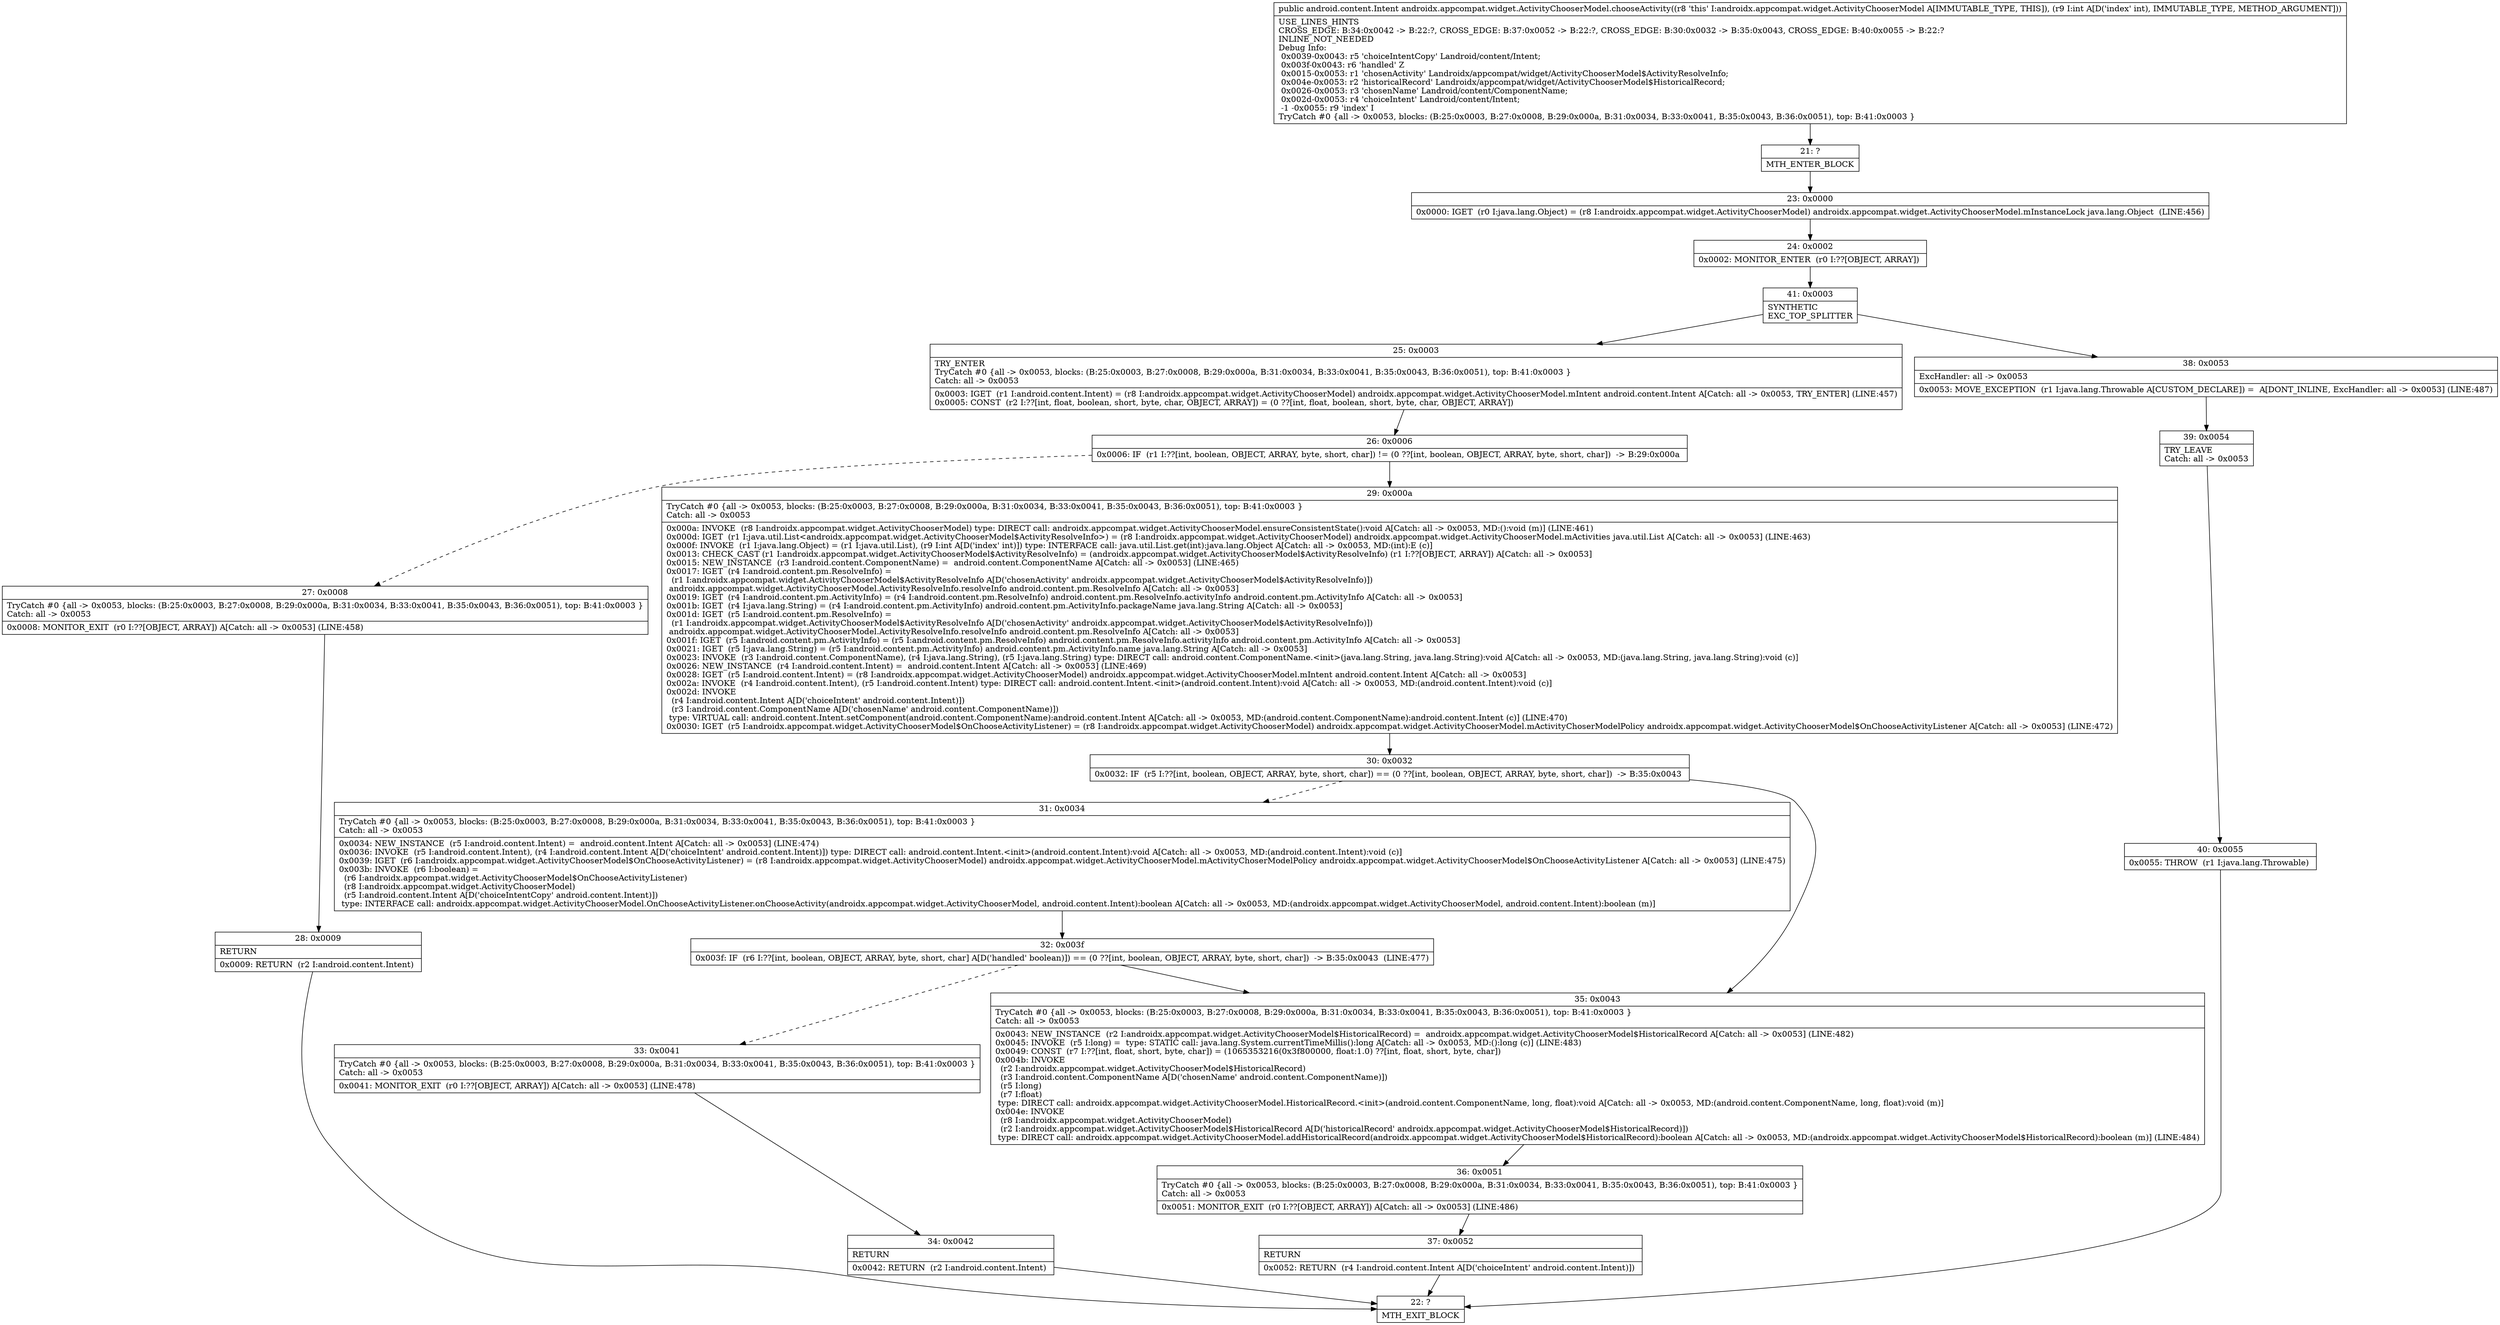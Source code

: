 digraph "CFG forandroidx.appcompat.widget.ActivityChooserModel.chooseActivity(I)Landroid\/content\/Intent;" {
Node_21 [shape=record,label="{21\:\ ?|MTH_ENTER_BLOCK\l}"];
Node_23 [shape=record,label="{23\:\ 0x0000|0x0000: IGET  (r0 I:java.lang.Object) = (r8 I:androidx.appcompat.widget.ActivityChooserModel) androidx.appcompat.widget.ActivityChooserModel.mInstanceLock java.lang.Object  (LINE:456)\l}"];
Node_24 [shape=record,label="{24\:\ 0x0002|0x0002: MONITOR_ENTER  (r0 I:??[OBJECT, ARRAY]) \l}"];
Node_41 [shape=record,label="{41\:\ 0x0003|SYNTHETIC\lEXC_TOP_SPLITTER\l}"];
Node_25 [shape=record,label="{25\:\ 0x0003|TRY_ENTER\lTryCatch #0 \{all \-\> 0x0053, blocks: (B:25:0x0003, B:27:0x0008, B:29:0x000a, B:31:0x0034, B:33:0x0041, B:35:0x0043, B:36:0x0051), top: B:41:0x0003 \}\lCatch: all \-\> 0x0053\l|0x0003: IGET  (r1 I:android.content.Intent) = (r8 I:androidx.appcompat.widget.ActivityChooserModel) androidx.appcompat.widget.ActivityChooserModel.mIntent android.content.Intent A[Catch: all \-\> 0x0053, TRY_ENTER] (LINE:457)\l0x0005: CONST  (r2 I:??[int, float, boolean, short, byte, char, OBJECT, ARRAY]) = (0 ??[int, float, boolean, short, byte, char, OBJECT, ARRAY]) \l}"];
Node_26 [shape=record,label="{26\:\ 0x0006|0x0006: IF  (r1 I:??[int, boolean, OBJECT, ARRAY, byte, short, char]) != (0 ??[int, boolean, OBJECT, ARRAY, byte, short, char])  \-\> B:29:0x000a \l}"];
Node_27 [shape=record,label="{27\:\ 0x0008|TryCatch #0 \{all \-\> 0x0053, blocks: (B:25:0x0003, B:27:0x0008, B:29:0x000a, B:31:0x0034, B:33:0x0041, B:35:0x0043, B:36:0x0051), top: B:41:0x0003 \}\lCatch: all \-\> 0x0053\l|0x0008: MONITOR_EXIT  (r0 I:??[OBJECT, ARRAY]) A[Catch: all \-\> 0x0053] (LINE:458)\l}"];
Node_28 [shape=record,label="{28\:\ 0x0009|RETURN\l|0x0009: RETURN  (r2 I:android.content.Intent) \l}"];
Node_22 [shape=record,label="{22\:\ ?|MTH_EXIT_BLOCK\l}"];
Node_29 [shape=record,label="{29\:\ 0x000a|TryCatch #0 \{all \-\> 0x0053, blocks: (B:25:0x0003, B:27:0x0008, B:29:0x000a, B:31:0x0034, B:33:0x0041, B:35:0x0043, B:36:0x0051), top: B:41:0x0003 \}\lCatch: all \-\> 0x0053\l|0x000a: INVOKE  (r8 I:androidx.appcompat.widget.ActivityChooserModel) type: DIRECT call: androidx.appcompat.widget.ActivityChooserModel.ensureConsistentState():void A[Catch: all \-\> 0x0053, MD:():void (m)] (LINE:461)\l0x000d: IGET  (r1 I:java.util.List\<androidx.appcompat.widget.ActivityChooserModel$ActivityResolveInfo\>) = (r8 I:androidx.appcompat.widget.ActivityChooserModel) androidx.appcompat.widget.ActivityChooserModel.mActivities java.util.List A[Catch: all \-\> 0x0053] (LINE:463)\l0x000f: INVOKE  (r1 I:java.lang.Object) = (r1 I:java.util.List), (r9 I:int A[D('index' int)]) type: INTERFACE call: java.util.List.get(int):java.lang.Object A[Catch: all \-\> 0x0053, MD:(int):E (c)]\l0x0013: CHECK_CAST (r1 I:androidx.appcompat.widget.ActivityChooserModel$ActivityResolveInfo) = (androidx.appcompat.widget.ActivityChooserModel$ActivityResolveInfo) (r1 I:??[OBJECT, ARRAY]) A[Catch: all \-\> 0x0053]\l0x0015: NEW_INSTANCE  (r3 I:android.content.ComponentName) =  android.content.ComponentName A[Catch: all \-\> 0x0053] (LINE:465)\l0x0017: IGET  (r4 I:android.content.pm.ResolveInfo) = \l  (r1 I:androidx.appcompat.widget.ActivityChooserModel$ActivityResolveInfo A[D('chosenActivity' androidx.appcompat.widget.ActivityChooserModel$ActivityResolveInfo)])\l androidx.appcompat.widget.ActivityChooserModel.ActivityResolveInfo.resolveInfo android.content.pm.ResolveInfo A[Catch: all \-\> 0x0053]\l0x0019: IGET  (r4 I:android.content.pm.ActivityInfo) = (r4 I:android.content.pm.ResolveInfo) android.content.pm.ResolveInfo.activityInfo android.content.pm.ActivityInfo A[Catch: all \-\> 0x0053]\l0x001b: IGET  (r4 I:java.lang.String) = (r4 I:android.content.pm.ActivityInfo) android.content.pm.ActivityInfo.packageName java.lang.String A[Catch: all \-\> 0x0053]\l0x001d: IGET  (r5 I:android.content.pm.ResolveInfo) = \l  (r1 I:androidx.appcompat.widget.ActivityChooserModel$ActivityResolveInfo A[D('chosenActivity' androidx.appcompat.widget.ActivityChooserModel$ActivityResolveInfo)])\l androidx.appcompat.widget.ActivityChooserModel.ActivityResolveInfo.resolveInfo android.content.pm.ResolveInfo A[Catch: all \-\> 0x0053]\l0x001f: IGET  (r5 I:android.content.pm.ActivityInfo) = (r5 I:android.content.pm.ResolveInfo) android.content.pm.ResolveInfo.activityInfo android.content.pm.ActivityInfo A[Catch: all \-\> 0x0053]\l0x0021: IGET  (r5 I:java.lang.String) = (r5 I:android.content.pm.ActivityInfo) android.content.pm.ActivityInfo.name java.lang.String A[Catch: all \-\> 0x0053]\l0x0023: INVOKE  (r3 I:android.content.ComponentName), (r4 I:java.lang.String), (r5 I:java.lang.String) type: DIRECT call: android.content.ComponentName.\<init\>(java.lang.String, java.lang.String):void A[Catch: all \-\> 0x0053, MD:(java.lang.String, java.lang.String):void (c)]\l0x0026: NEW_INSTANCE  (r4 I:android.content.Intent) =  android.content.Intent A[Catch: all \-\> 0x0053] (LINE:469)\l0x0028: IGET  (r5 I:android.content.Intent) = (r8 I:androidx.appcompat.widget.ActivityChooserModel) androidx.appcompat.widget.ActivityChooserModel.mIntent android.content.Intent A[Catch: all \-\> 0x0053]\l0x002a: INVOKE  (r4 I:android.content.Intent), (r5 I:android.content.Intent) type: DIRECT call: android.content.Intent.\<init\>(android.content.Intent):void A[Catch: all \-\> 0x0053, MD:(android.content.Intent):void (c)]\l0x002d: INVOKE  \l  (r4 I:android.content.Intent A[D('choiceIntent' android.content.Intent)])\l  (r3 I:android.content.ComponentName A[D('chosenName' android.content.ComponentName)])\l type: VIRTUAL call: android.content.Intent.setComponent(android.content.ComponentName):android.content.Intent A[Catch: all \-\> 0x0053, MD:(android.content.ComponentName):android.content.Intent (c)] (LINE:470)\l0x0030: IGET  (r5 I:androidx.appcompat.widget.ActivityChooserModel$OnChooseActivityListener) = (r8 I:androidx.appcompat.widget.ActivityChooserModel) androidx.appcompat.widget.ActivityChooserModel.mActivityChoserModelPolicy androidx.appcompat.widget.ActivityChooserModel$OnChooseActivityListener A[Catch: all \-\> 0x0053] (LINE:472)\l}"];
Node_30 [shape=record,label="{30\:\ 0x0032|0x0032: IF  (r5 I:??[int, boolean, OBJECT, ARRAY, byte, short, char]) == (0 ??[int, boolean, OBJECT, ARRAY, byte, short, char])  \-\> B:35:0x0043 \l}"];
Node_31 [shape=record,label="{31\:\ 0x0034|TryCatch #0 \{all \-\> 0x0053, blocks: (B:25:0x0003, B:27:0x0008, B:29:0x000a, B:31:0x0034, B:33:0x0041, B:35:0x0043, B:36:0x0051), top: B:41:0x0003 \}\lCatch: all \-\> 0x0053\l|0x0034: NEW_INSTANCE  (r5 I:android.content.Intent) =  android.content.Intent A[Catch: all \-\> 0x0053] (LINE:474)\l0x0036: INVOKE  (r5 I:android.content.Intent), (r4 I:android.content.Intent A[D('choiceIntent' android.content.Intent)]) type: DIRECT call: android.content.Intent.\<init\>(android.content.Intent):void A[Catch: all \-\> 0x0053, MD:(android.content.Intent):void (c)]\l0x0039: IGET  (r6 I:androidx.appcompat.widget.ActivityChooserModel$OnChooseActivityListener) = (r8 I:androidx.appcompat.widget.ActivityChooserModel) androidx.appcompat.widget.ActivityChooserModel.mActivityChoserModelPolicy androidx.appcompat.widget.ActivityChooserModel$OnChooseActivityListener A[Catch: all \-\> 0x0053] (LINE:475)\l0x003b: INVOKE  (r6 I:boolean) = \l  (r6 I:androidx.appcompat.widget.ActivityChooserModel$OnChooseActivityListener)\l  (r8 I:androidx.appcompat.widget.ActivityChooserModel)\l  (r5 I:android.content.Intent A[D('choiceIntentCopy' android.content.Intent)])\l type: INTERFACE call: androidx.appcompat.widget.ActivityChooserModel.OnChooseActivityListener.onChooseActivity(androidx.appcompat.widget.ActivityChooserModel, android.content.Intent):boolean A[Catch: all \-\> 0x0053, MD:(androidx.appcompat.widget.ActivityChooserModel, android.content.Intent):boolean (m)]\l}"];
Node_32 [shape=record,label="{32\:\ 0x003f|0x003f: IF  (r6 I:??[int, boolean, OBJECT, ARRAY, byte, short, char] A[D('handled' boolean)]) == (0 ??[int, boolean, OBJECT, ARRAY, byte, short, char])  \-\> B:35:0x0043  (LINE:477)\l}"];
Node_33 [shape=record,label="{33\:\ 0x0041|TryCatch #0 \{all \-\> 0x0053, blocks: (B:25:0x0003, B:27:0x0008, B:29:0x000a, B:31:0x0034, B:33:0x0041, B:35:0x0043, B:36:0x0051), top: B:41:0x0003 \}\lCatch: all \-\> 0x0053\l|0x0041: MONITOR_EXIT  (r0 I:??[OBJECT, ARRAY]) A[Catch: all \-\> 0x0053] (LINE:478)\l}"];
Node_34 [shape=record,label="{34\:\ 0x0042|RETURN\l|0x0042: RETURN  (r2 I:android.content.Intent) \l}"];
Node_35 [shape=record,label="{35\:\ 0x0043|TryCatch #0 \{all \-\> 0x0053, blocks: (B:25:0x0003, B:27:0x0008, B:29:0x000a, B:31:0x0034, B:33:0x0041, B:35:0x0043, B:36:0x0051), top: B:41:0x0003 \}\lCatch: all \-\> 0x0053\l|0x0043: NEW_INSTANCE  (r2 I:androidx.appcompat.widget.ActivityChooserModel$HistoricalRecord) =  androidx.appcompat.widget.ActivityChooserModel$HistoricalRecord A[Catch: all \-\> 0x0053] (LINE:482)\l0x0045: INVOKE  (r5 I:long) =  type: STATIC call: java.lang.System.currentTimeMillis():long A[Catch: all \-\> 0x0053, MD:():long (c)] (LINE:483)\l0x0049: CONST  (r7 I:??[int, float, short, byte, char]) = (1065353216(0x3f800000, float:1.0) ??[int, float, short, byte, char]) \l0x004b: INVOKE  \l  (r2 I:androidx.appcompat.widget.ActivityChooserModel$HistoricalRecord)\l  (r3 I:android.content.ComponentName A[D('chosenName' android.content.ComponentName)])\l  (r5 I:long)\l  (r7 I:float)\l type: DIRECT call: androidx.appcompat.widget.ActivityChooserModel.HistoricalRecord.\<init\>(android.content.ComponentName, long, float):void A[Catch: all \-\> 0x0053, MD:(android.content.ComponentName, long, float):void (m)]\l0x004e: INVOKE  \l  (r8 I:androidx.appcompat.widget.ActivityChooserModel)\l  (r2 I:androidx.appcompat.widget.ActivityChooserModel$HistoricalRecord A[D('historicalRecord' androidx.appcompat.widget.ActivityChooserModel$HistoricalRecord)])\l type: DIRECT call: androidx.appcompat.widget.ActivityChooserModel.addHistoricalRecord(androidx.appcompat.widget.ActivityChooserModel$HistoricalRecord):boolean A[Catch: all \-\> 0x0053, MD:(androidx.appcompat.widget.ActivityChooserModel$HistoricalRecord):boolean (m)] (LINE:484)\l}"];
Node_36 [shape=record,label="{36\:\ 0x0051|TryCatch #0 \{all \-\> 0x0053, blocks: (B:25:0x0003, B:27:0x0008, B:29:0x000a, B:31:0x0034, B:33:0x0041, B:35:0x0043, B:36:0x0051), top: B:41:0x0003 \}\lCatch: all \-\> 0x0053\l|0x0051: MONITOR_EXIT  (r0 I:??[OBJECT, ARRAY]) A[Catch: all \-\> 0x0053] (LINE:486)\l}"];
Node_37 [shape=record,label="{37\:\ 0x0052|RETURN\l|0x0052: RETURN  (r4 I:android.content.Intent A[D('choiceIntent' android.content.Intent)]) \l}"];
Node_38 [shape=record,label="{38\:\ 0x0053|ExcHandler: all \-\> 0x0053\l|0x0053: MOVE_EXCEPTION  (r1 I:java.lang.Throwable A[CUSTOM_DECLARE]) =  A[DONT_INLINE, ExcHandler: all \-\> 0x0053] (LINE:487)\l}"];
Node_39 [shape=record,label="{39\:\ 0x0054|TRY_LEAVE\lCatch: all \-\> 0x0053\l}"];
Node_40 [shape=record,label="{40\:\ 0x0055|0x0055: THROW  (r1 I:java.lang.Throwable) \l}"];
MethodNode[shape=record,label="{public android.content.Intent androidx.appcompat.widget.ActivityChooserModel.chooseActivity((r8 'this' I:androidx.appcompat.widget.ActivityChooserModel A[IMMUTABLE_TYPE, THIS]), (r9 I:int A[D('index' int), IMMUTABLE_TYPE, METHOD_ARGUMENT]))  | USE_LINES_HINTS\lCROSS_EDGE: B:34:0x0042 \-\> B:22:?, CROSS_EDGE: B:37:0x0052 \-\> B:22:?, CROSS_EDGE: B:30:0x0032 \-\> B:35:0x0043, CROSS_EDGE: B:40:0x0055 \-\> B:22:?\lINLINE_NOT_NEEDED\lDebug Info:\l  0x0039\-0x0043: r5 'choiceIntentCopy' Landroid\/content\/Intent;\l  0x003f\-0x0043: r6 'handled' Z\l  0x0015\-0x0053: r1 'chosenActivity' Landroidx\/appcompat\/widget\/ActivityChooserModel$ActivityResolveInfo;\l  0x004e\-0x0053: r2 'historicalRecord' Landroidx\/appcompat\/widget\/ActivityChooserModel$HistoricalRecord;\l  0x0026\-0x0053: r3 'chosenName' Landroid\/content\/ComponentName;\l  0x002d\-0x0053: r4 'choiceIntent' Landroid\/content\/Intent;\l  \-1 \-0x0055: r9 'index' I\lTryCatch #0 \{all \-\> 0x0053, blocks: (B:25:0x0003, B:27:0x0008, B:29:0x000a, B:31:0x0034, B:33:0x0041, B:35:0x0043, B:36:0x0051), top: B:41:0x0003 \}\l}"];
MethodNode -> Node_21;Node_21 -> Node_23;
Node_23 -> Node_24;
Node_24 -> Node_41;
Node_41 -> Node_25;
Node_41 -> Node_38;
Node_25 -> Node_26;
Node_26 -> Node_27[style=dashed];
Node_26 -> Node_29;
Node_27 -> Node_28;
Node_28 -> Node_22;
Node_29 -> Node_30;
Node_30 -> Node_31[style=dashed];
Node_30 -> Node_35;
Node_31 -> Node_32;
Node_32 -> Node_33[style=dashed];
Node_32 -> Node_35;
Node_33 -> Node_34;
Node_34 -> Node_22;
Node_35 -> Node_36;
Node_36 -> Node_37;
Node_37 -> Node_22;
Node_38 -> Node_39;
Node_39 -> Node_40;
Node_40 -> Node_22;
}

